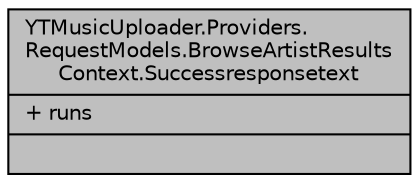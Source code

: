 digraph "YTMusicUploader.Providers.RequestModels.BrowseArtistResultsContext.Successresponsetext"
{
 // LATEX_PDF_SIZE
  edge [fontname="Helvetica",fontsize="10",labelfontname="Helvetica",labelfontsize="10"];
  node [fontname="Helvetica",fontsize="10",shape=record];
  Node1 [label="{YTMusicUploader.Providers.\lRequestModels.BrowseArtistResults\lContext.Successresponsetext\n|+ runs\l|}",height=0.2,width=0.4,color="black", fillcolor="grey75", style="filled", fontcolor="black",tooltip=" "];
}
